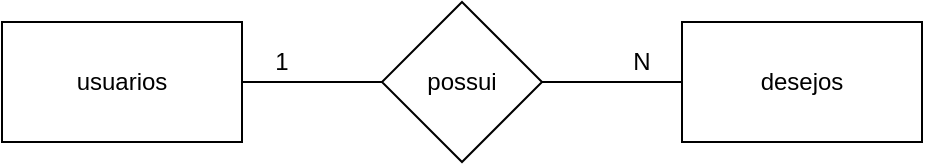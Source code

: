<mxfile version="14.4.8" type="device" pages="2"><diagram id="C5RBs43oDa-KdzZeNtuy" name="conceitual"><mxGraphModel dx="1108" dy="482" grid="1" gridSize="10" guides="1" tooltips="1" connect="1" arrows="1" fold="1" page="1" pageScale="1" pageWidth="827" pageHeight="1169" math="0" shadow="0"><root><mxCell id="WIyWlLk6GJQsqaUBKTNV-0"/><mxCell id="WIyWlLk6GJQsqaUBKTNV-1" parent="WIyWlLk6GJQsqaUBKTNV-0"/><mxCell id="QlGdoIEIxX_vqdu3xqfl-0" value="usuarios" style="rounded=0;whiteSpace=wrap;html=1;" vertex="1" parent="WIyWlLk6GJQsqaUBKTNV-1"><mxGeometry x="160" y="270" width="120" height="60" as="geometry"/></mxCell><mxCell id="QlGdoIEIxX_vqdu3xqfl-1" value="possui" style="rhombus;whiteSpace=wrap;html=1;" vertex="1" parent="WIyWlLk6GJQsqaUBKTNV-1"><mxGeometry x="350" y="260" width="80" height="80" as="geometry"/></mxCell><mxCell id="QlGdoIEIxX_vqdu3xqfl-2" value="desejos" style="rounded=0;whiteSpace=wrap;html=1;" vertex="1" parent="WIyWlLk6GJQsqaUBKTNV-1"><mxGeometry x="500" y="270" width="120" height="60" as="geometry"/></mxCell><mxCell id="QlGdoIEIxX_vqdu3xqfl-3" value="" style="endArrow=none;html=1;exitX=1;exitY=0.5;exitDx=0;exitDy=0;entryX=0;entryY=0.5;entryDx=0;entryDy=0;" edge="1" parent="WIyWlLk6GJQsqaUBKTNV-1" source="QlGdoIEIxX_vqdu3xqfl-0" target="QlGdoIEIxX_vqdu3xqfl-1"><mxGeometry width="50" height="50" relative="1" as="geometry"><mxPoint x="470" y="460" as="sourcePoint"/><mxPoint x="520" y="410" as="targetPoint"/></mxGeometry></mxCell><mxCell id="QlGdoIEIxX_vqdu3xqfl-4" value="" style="endArrow=none;html=1;exitX=1;exitY=0.5;exitDx=0;exitDy=0;entryX=0;entryY=0.5;entryDx=0;entryDy=0;" edge="1" parent="WIyWlLk6GJQsqaUBKTNV-1" source="QlGdoIEIxX_vqdu3xqfl-1" target="QlGdoIEIxX_vqdu3xqfl-2"><mxGeometry width="50" height="50" relative="1" as="geometry"><mxPoint x="470" y="460" as="sourcePoint"/><mxPoint x="520" y="410" as="targetPoint"/></mxGeometry></mxCell><mxCell id="c-DdZnZHf_-KTIokISgN-0" value="1" style="text;html=1;strokeColor=none;fillColor=none;align=center;verticalAlign=middle;whiteSpace=wrap;rounded=0;" vertex="1" parent="WIyWlLk6GJQsqaUBKTNV-1"><mxGeometry x="280" y="280" width="40" height="20" as="geometry"/></mxCell><mxCell id="c-DdZnZHf_-KTIokISgN-1" value="N" style="text;html=1;strokeColor=none;fillColor=none;align=center;verticalAlign=middle;whiteSpace=wrap;rounded=0;" vertex="1" parent="WIyWlLk6GJQsqaUBKTNV-1"><mxGeometry x="460" y="280" width="40" height="20" as="geometry"/></mxCell></root></mxGraphModel></diagram><diagram id="oOuBpjF3e88Jx4umD4gy" name="lógico"><mxGraphModel dx="1108" dy="482" grid="1" gridSize="10" guides="1" tooltips="1" connect="1" arrows="1" fold="1" page="1" pageScale="1" pageWidth="827" pageHeight="1169" math="0" shadow="0"><root><mxCell id="pNON-flgmGXeuHewv_RS-0"/><mxCell id="pNON-flgmGXeuHewv_RS-1" parent="pNON-flgmGXeuHewv_RS-0"/><mxCell id="kxgtA4g_qNgmh752zVfk-20" value="usuarios" style="shape=table;startSize=30;container=1;collapsible=1;childLayout=tableLayout;fixedRows=1;rowLines=0;fontStyle=1;align=center;resizeLast=1;" vertex="1" parent="pNON-flgmGXeuHewv_RS-1"><mxGeometry x="150" y="140" width="180" height="130" as="geometry"/></mxCell><mxCell id="kxgtA4g_qNgmh752zVfk-21" value="" style="shape=partialRectangle;collapsible=0;dropTarget=0;pointerEvents=0;fillColor=none;top=0;left=0;bottom=1;right=0;points=[[0,0.5],[1,0.5]];portConstraint=eastwest;" vertex="1" parent="kxgtA4g_qNgmh752zVfk-20"><mxGeometry y="30" width="180" height="30" as="geometry"/></mxCell><mxCell id="kxgtA4g_qNgmh752zVfk-22" value="PK" style="shape=partialRectangle;connectable=0;fillColor=none;top=0;left=0;bottom=0;right=0;fontStyle=1;overflow=hidden;" vertex="1" parent="kxgtA4g_qNgmh752zVfk-21"><mxGeometry width="30" height="30" as="geometry"/></mxCell><mxCell id="kxgtA4g_qNgmh752zVfk-23" value="idUsuario" style="shape=partialRectangle;connectable=0;fillColor=none;top=0;left=0;bottom=0;right=0;align=left;spacingLeft=6;fontStyle=5;overflow=hidden;" vertex="1" parent="kxgtA4g_qNgmh752zVfk-21"><mxGeometry x="30" width="150" height="30" as="geometry"/></mxCell><mxCell id="kxgtA4g_qNgmh752zVfk-24" value="" style="shape=partialRectangle;collapsible=0;dropTarget=0;pointerEvents=0;fillColor=none;top=0;left=0;bottom=0;right=0;points=[[0,0.5],[1,0.5]];portConstraint=eastwest;" vertex="1" parent="kxgtA4g_qNgmh752zVfk-20"><mxGeometry y="60" width="180" height="30" as="geometry"/></mxCell><mxCell id="kxgtA4g_qNgmh752zVfk-25" value="" style="shape=partialRectangle;connectable=0;fillColor=none;top=0;left=0;bottom=0;right=0;editable=1;overflow=hidden;" vertex="1" parent="kxgtA4g_qNgmh752zVfk-24"><mxGeometry width="30" height="30" as="geometry"/></mxCell><mxCell id="kxgtA4g_qNgmh752zVfk-26" value="email" style="shape=partialRectangle;connectable=0;fillColor=none;top=0;left=0;bottom=0;right=0;align=left;spacingLeft=6;overflow=hidden;" vertex="1" parent="kxgtA4g_qNgmh752zVfk-24"><mxGeometry x="30" width="150" height="30" as="geometry"/></mxCell><mxCell id="kxgtA4g_qNgmh752zVfk-27" value="" style="shape=partialRectangle;collapsible=0;dropTarget=0;pointerEvents=0;fillColor=none;top=0;left=0;bottom=0;right=0;points=[[0,0.5],[1,0.5]];portConstraint=eastwest;" vertex="1" parent="kxgtA4g_qNgmh752zVfk-20"><mxGeometry y="90" width="180" height="30" as="geometry"/></mxCell><mxCell id="kxgtA4g_qNgmh752zVfk-28" value="" style="shape=partialRectangle;connectable=0;fillColor=none;top=0;left=0;bottom=0;right=0;editable=1;overflow=hidden;" vertex="1" parent="kxgtA4g_qNgmh752zVfk-27"><mxGeometry width="30" height="30" as="geometry"/></mxCell><mxCell id="kxgtA4g_qNgmh752zVfk-29" value="senha" style="shape=partialRectangle;connectable=0;fillColor=none;top=0;left=0;bottom=0;right=0;align=left;spacingLeft=6;overflow=hidden;" vertex="1" parent="kxgtA4g_qNgmh752zVfk-27"><mxGeometry x="30" width="150" height="30" as="geometry"/></mxCell><mxCell id="kxgtA4g_qNgmh752zVfk-33" value="desejos" style="shape=table;startSize=30;container=1;collapsible=1;childLayout=tableLayout;fixedRows=1;rowLines=0;fontStyle=1;align=center;resizeLast=1;" vertex="1" parent="pNON-flgmGXeuHewv_RS-1"><mxGeometry x="470" y="140" width="180" height="130" as="geometry"/></mxCell><mxCell id="kxgtA4g_qNgmh752zVfk-34" value="" style="shape=partialRectangle;collapsible=0;dropTarget=0;pointerEvents=0;fillColor=none;top=0;left=0;bottom=0;right=0;points=[[0,0.5],[1,0.5]];portConstraint=eastwest;" vertex="1" parent="kxgtA4g_qNgmh752zVfk-33"><mxGeometry y="30" width="180" height="30" as="geometry"/></mxCell><mxCell id="kxgtA4g_qNgmh752zVfk-35" value="PK" style="shape=partialRectangle;connectable=0;fillColor=none;top=0;left=0;bottom=0;right=0;fontStyle=1;overflow=hidden;" vertex="1" parent="kxgtA4g_qNgmh752zVfk-34"><mxGeometry width="60" height="30" as="geometry"/></mxCell><mxCell id="kxgtA4g_qNgmh752zVfk-36" value="idDesejo" style="shape=partialRectangle;connectable=0;fillColor=none;top=0;left=0;bottom=0;right=0;align=left;spacingLeft=6;fontStyle=5;overflow=hidden;" vertex="1" parent="kxgtA4g_qNgmh752zVfk-34"><mxGeometry x="60" width="120" height="30" as="geometry"/></mxCell><mxCell id="kxgtA4g_qNgmh752zVfk-37" value="" style="shape=partialRectangle;collapsible=0;dropTarget=0;pointerEvents=0;fillColor=none;top=0;left=0;bottom=1;right=0;points=[[0,0.5],[1,0.5]];portConstraint=eastwest;" vertex="1" parent="kxgtA4g_qNgmh752zVfk-33"><mxGeometry y="60" width="180" height="30" as="geometry"/></mxCell><mxCell id="kxgtA4g_qNgmh752zVfk-38" value="FK" style="shape=partialRectangle;connectable=0;fillColor=none;top=0;left=0;bottom=0;right=0;fontStyle=1;overflow=hidden;" vertex="1" parent="kxgtA4g_qNgmh752zVfk-37"><mxGeometry width="60" height="30" as="geometry"/></mxCell><mxCell id="kxgtA4g_qNgmh752zVfk-39" value="idUsuario" style="shape=partialRectangle;connectable=0;fillColor=none;top=0;left=0;bottom=0;right=0;align=left;spacingLeft=6;fontStyle=5;overflow=hidden;" vertex="1" parent="kxgtA4g_qNgmh752zVfk-37"><mxGeometry x="60" width="120" height="30" as="geometry"/></mxCell><mxCell id="kxgtA4g_qNgmh752zVfk-40" value="" style="shape=partialRectangle;collapsible=0;dropTarget=0;pointerEvents=0;fillColor=none;top=0;left=0;bottom=0;right=0;points=[[0,0.5],[1,0.5]];portConstraint=eastwest;" vertex="1" parent="kxgtA4g_qNgmh752zVfk-33"><mxGeometry y="90" width="180" height="30" as="geometry"/></mxCell><mxCell id="kxgtA4g_qNgmh752zVfk-41" value="" style="shape=partialRectangle;connectable=0;fillColor=none;top=0;left=0;bottom=0;right=0;editable=1;overflow=hidden;" vertex="1" parent="kxgtA4g_qNgmh752zVfk-40"><mxGeometry width="60" height="30" as="geometry"/></mxCell><mxCell id="kxgtA4g_qNgmh752zVfk-42" value="descricao" style="shape=partialRectangle;connectable=0;fillColor=none;top=0;left=0;bottom=0;right=0;align=left;spacingLeft=6;overflow=hidden;" vertex="1" parent="kxgtA4g_qNgmh752zVfk-40"><mxGeometry x="60" width="120" height="30" as="geometry"/></mxCell><mxCell id="82D_uJkTnUjfA65qRctS-0" value="" style="edgeStyle=entityRelationEdgeStyle;fontSize=12;html=1;endArrow=ERoneToMany;exitX=1;exitY=0.5;exitDx=0;exitDy=0;entryX=0;entryY=0.5;entryDx=0;entryDy=0;" edge="1" parent="pNON-flgmGXeuHewv_RS-1" source="kxgtA4g_qNgmh752zVfk-21" target="kxgtA4g_qNgmh752zVfk-37"><mxGeometry width="100" height="100" relative="1" as="geometry"><mxPoint x="370" y="320" as="sourcePoint"/><mxPoint x="470" y="220" as="targetPoint"/></mxGeometry></mxCell></root></mxGraphModel></diagram></mxfile>